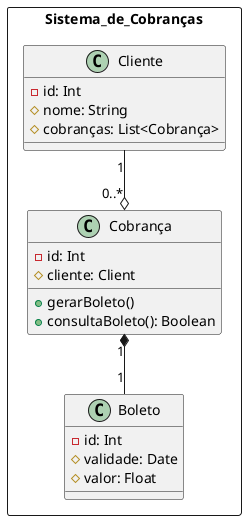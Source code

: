 @startuml sisDeCobrança
  package Sistema_de_Cobranças <<rectangle>> {

    class Cliente {
      - id: Int
      # nome: String
      # cobranças: List<Cobrança>
    }

    class Cobrança {
      - id: Int
      # cliente: Client
      + gerarBoleto()
      + consultaBoleto(): Boolean
    }

    Cliente "1" --o "0..*" Cobrança

    class Boleto {
      - id: Int
      # validade: Date
      # valor: Float
    }

    Cobrança "1" *-- "1" Boleto
  }
@enduml